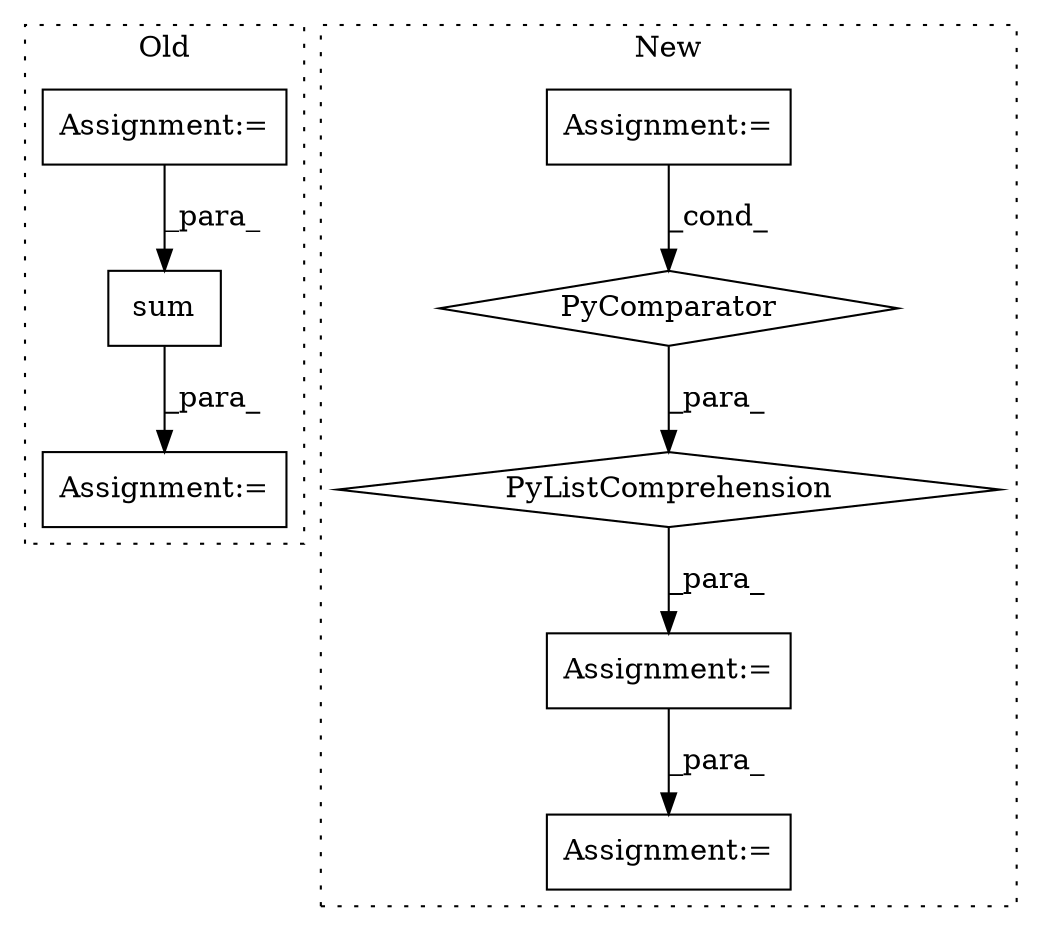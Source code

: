 digraph G {
subgraph cluster0 {
1 [label="sum" a="32" s="2070,2149" l="4,1" shape="box"];
6 [label="Assignment:=" a="7" s="2062" l="1" shape="box"];
8 [label="Assignment:=" a="7" s="1797" l="1" shape="box"];
label = "Old";
style="dotted";
}
subgraph cluster1 {
2 [label="PyListComprehension" a="109" s="3693" l="117" shape="diamond"];
3 [label="PyComparator" a="113" s="3775" l="27" shape="diamond"];
4 [label="Assignment:=" a="7" s="3496" l="1" shape="box"];
5 [label="Assignment:=" a="7" s="3681" l="12" shape="box"];
7 [label="Assignment:=" a="7" s="4086" l="1" shape="box"];
label = "New";
style="dotted";
}
1 -> 6 [label="_para_"];
2 -> 5 [label="_para_"];
3 -> 2 [label="_para_"];
4 -> 3 [label="_cond_"];
5 -> 7 [label="_para_"];
8 -> 1 [label="_para_"];
}